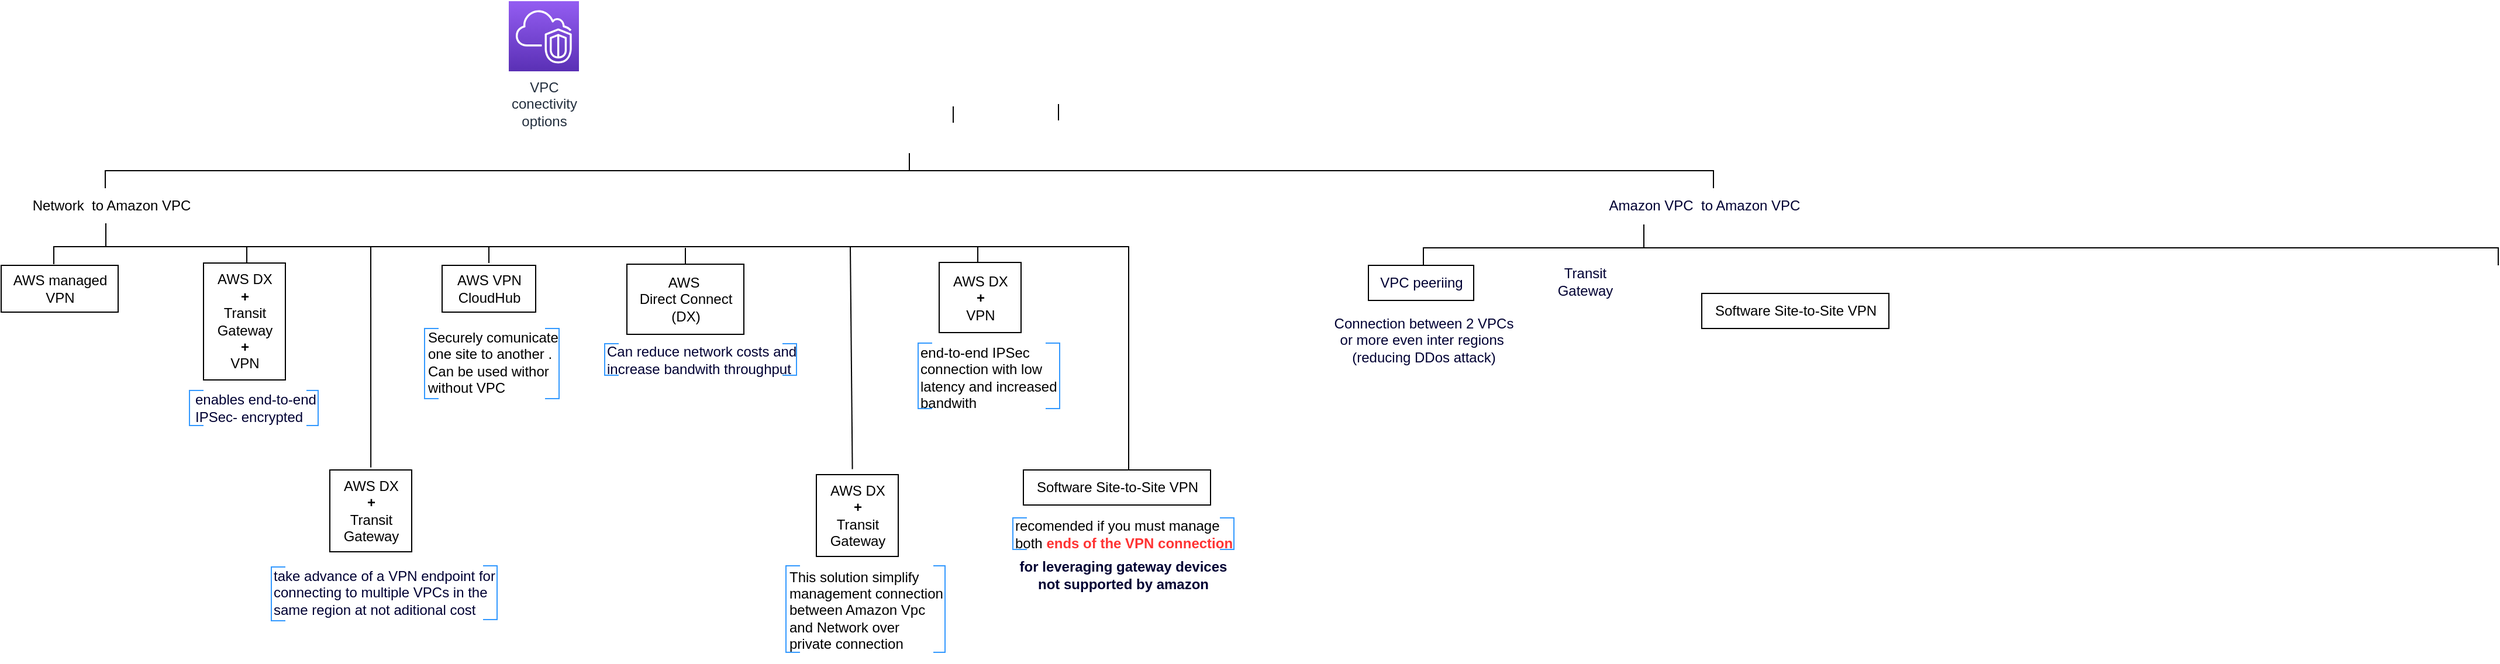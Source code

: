 <mxfile version="20.0.3" type="github">
  <diagram id="rGe3KuBBRu5CYdZj4_0n" name="Page-1">
    <mxGraphModel dx="1266" dy="539" grid="1" gridSize="10" guides="1" tooltips="1" connect="1" arrows="1" fold="1" page="1" pageScale="1" pageWidth="2336" pageHeight="1654" math="0" shadow="0">
      <root>
        <mxCell id="0" />
        <mxCell id="1" parent="0" />
        <mxCell id="QmvpYYEcJwL0dfFaCKJW-41" value="This solution simplify&lt;br&gt;management connection&lt;br&gt;between Amazon Vpc &lt;br&gt;and Network&amp;nbsp;over &lt;br&gt;private connection" style="text;html=1;align=left;verticalAlign=middle;resizable=0;points=[];autosize=1;strokeColor=none;fillColor=none;" vertex="1" parent="1">
          <mxGeometry x="688" y="526" width="150" height="90" as="geometry" />
        </mxCell>
        <mxCell id="QmvpYYEcJwL0dfFaCKJW-1" value="VPC &lt;br&gt;conectivity &lt;br&gt;options" style="sketch=0;points=[[0,0,0],[0.25,0,0],[0.5,0,0],[0.75,0,0],[1,0,0],[0,1,0],[0.25,1,0],[0.5,1,0],[0.75,1,0],[1,1,0],[0,0.25,0],[0,0.5,0],[0,0.75,0],[1,0.25,0],[1,0.5,0],[1,0.75,0]];outlineConnect=0;fontColor=#232F3E;gradientColor=#945DF2;gradientDirection=north;fillColor=#5A30B5;strokeColor=#ffffff;dashed=0;verticalLabelPosition=bottom;verticalAlign=top;align=center;html=1;fontSize=12;fontStyle=0;aspect=fixed;shape=mxgraph.aws4.resourceIcon;resIcon=mxgraph.aws4.vpc;" vertex="1" parent="1">
          <mxGeometry x="450" y="50" width="60" height="60" as="geometry" />
        </mxCell>
        <mxCell id="QmvpYYEcJwL0dfFaCKJW-4" value="" style="strokeWidth=1;html=1;shape=mxgraph.flowchart.annotation_2;align=left;labelPosition=right;pointerEvents=1;direction=south;" vertex="1" parent="1">
          <mxGeometry x="105" y="180" width="1375" height="30" as="geometry" />
        </mxCell>
        <mxCell id="QmvpYYEcJwL0dfFaCKJW-5" value="Network&amp;nbsp; to Amazon VPC" style="text;html=1;align=center;verticalAlign=middle;resizable=0;points=[];autosize=1;strokeColor=none;fillColor=none;" vertex="1" parent="1">
          <mxGeometry x="30" y="210" width="160" height="30" as="geometry" />
        </mxCell>
        <mxCell id="QmvpYYEcJwL0dfFaCKJW-8" value="" style="strokeWidth=1;html=1;shape=mxgraph.flowchart.annotation_1;align=left;pointerEvents=1;direction=south;" vertex="1" parent="1">
          <mxGeometry x="61" y="260" width="919" height="15" as="geometry" />
        </mxCell>
        <mxCell id="QmvpYYEcJwL0dfFaCKJW-9" value="" style="endArrow=none;html=1;rounded=0;" edge="1" parent="1">
          <mxGeometry width="50" height="50" relative="1" as="geometry">
            <mxPoint x="105.5" y="260" as="sourcePoint" />
            <mxPoint x="105.5" y="240" as="targetPoint" />
          </mxGeometry>
        </mxCell>
        <mxCell id="QmvpYYEcJwL0dfFaCKJW-10" value="AWS managed&lt;br&gt;VPN" style="text;html=1;align=center;verticalAlign=middle;resizable=0;points=[];autosize=1;strokeColor=default;fillColor=none;" vertex="1" parent="1">
          <mxGeometry x="16" y="276" width="100" height="40" as="geometry" />
        </mxCell>
        <mxCell id="QmvpYYEcJwL0dfFaCKJW-11" value="" style="endArrow=none;html=1;rounded=0;" edge="1" parent="1">
          <mxGeometry width="50" height="50" relative="1" as="geometry">
            <mxPoint x="226" y="274" as="sourcePoint" />
            <mxPoint x="226" y="260" as="targetPoint" />
          </mxGeometry>
        </mxCell>
        <mxCell id="QmvpYYEcJwL0dfFaCKJW-12" value="AWS DX&lt;br&gt;&lt;b&gt;+&lt;br&gt;&lt;/b&gt;Transit&lt;br&gt;Gateway&lt;br&gt;&lt;b&gt;+&lt;/b&gt;&lt;br&gt;VPN" style="text;html=1;align=center;verticalAlign=middle;resizable=0;points=[];autosize=1;strokeColor=default;fillColor=none;" vertex="1" parent="1">
          <mxGeometry x="189" y="274" width="70" height="100" as="geometry" />
        </mxCell>
        <mxCell id="QmvpYYEcJwL0dfFaCKJW-14" value="enables end-to-end&lt;br&gt;IPSec- encrypted" style="text;html=1;align=left;verticalAlign=middle;resizable=0;points=[];autosize=1;strokeColor=none;fillColor=none;fontSize=12;fontColor=#000033;" vertex="1" parent="1">
          <mxGeometry x="180" y="378" width="130" height="40" as="geometry" />
        </mxCell>
        <mxCell id="QmvpYYEcJwL0dfFaCKJW-15" value="" style="strokeWidth=1;html=1;shape=mxgraph.flowchart.annotation_1;align=left;pointerEvents=1;fontColor=#000033;fillColor=none;strokeColor=#3399FF;" vertex="1" parent="1">
          <mxGeometry x="177" y="383" width="12" height="30" as="geometry" />
        </mxCell>
        <mxCell id="QmvpYYEcJwL0dfFaCKJW-16" value="" style="strokeWidth=1;html=1;shape=mxgraph.flowchart.annotation_1;align=left;pointerEvents=1;fontColor=#000033;fillColor=none;direction=west;strokeColor=#3399FF;" vertex="1" parent="1">
          <mxGeometry x="277" y="383" width="10" height="30" as="geometry" />
        </mxCell>
        <mxCell id="QmvpYYEcJwL0dfFaCKJW-17" value="take advance of a VPN endpoint for &lt;br&gt;connecting to multiple VPCs in the &lt;br&gt;same region&amp;nbsp;at not aditional cost" style="text;html=1;align=left;verticalAlign=middle;resizable=0;points=[];autosize=1;strokeColor=none;fillColor=none;fontSize=12;fontColor=#000033;" vertex="1" parent="1">
          <mxGeometry x="247" y="526" width="210" height="60" as="geometry" />
        </mxCell>
        <mxCell id="QmvpYYEcJwL0dfFaCKJW-18" value="" style="strokeWidth=1;html=1;shape=mxgraph.flowchart.annotation_1;align=left;pointerEvents=1;fontColor=#000033;fillColor=none;strokeColor=#3399FF;" vertex="1" parent="1">
          <mxGeometry x="247" y="534" width="12" height="46" as="geometry" />
        </mxCell>
        <mxCell id="QmvpYYEcJwL0dfFaCKJW-19" value="" style="strokeWidth=1;html=1;shape=mxgraph.flowchart.annotation_1;align=left;pointerEvents=1;fontColor=#000033;fillColor=none;direction=west;strokeColor=#3399FF;" vertex="1" parent="1">
          <mxGeometry x="428" y="533" width="12" height="46" as="geometry" />
        </mxCell>
        <mxCell id="QmvpYYEcJwL0dfFaCKJW-20" value="" style="endArrow=none;html=1;rounded=0;" edge="1" parent="1">
          <mxGeometry width="50" height="50" relative="1" as="geometry">
            <mxPoint x="830" y="154" as="sourcePoint" />
            <mxPoint x="830" y="140" as="targetPoint" />
          </mxGeometry>
        </mxCell>
        <mxCell id="QmvpYYEcJwL0dfFaCKJW-21" value="" style="endArrow=none;html=1;rounded=0;" edge="1" parent="1">
          <mxGeometry width="50" height="50" relative="1" as="geometry">
            <mxPoint x="920" y="152" as="sourcePoint" />
            <mxPoint x="920" y="138" as="targetPoint" />
          </mxGeometry>
        </mxCell>
        <mxCell id="QmvpYYEcJwL0dfFaCKJW-22" value="" style="endArrow=none;html=1;rounded=0;" edge="1" parent="1">
          <mxGeometry width="50" height="50" relative="1" as="geometry">
            <mxPoint x="851" y="274" as="sourcePoint" />
            <mxPoint x="851" y="260" as="targetPoint" />
          </mxGeometry>
        </mxCell>
        <mxCell id="QmvpYYEcJwL0dfFaCKJW-23" value="AWS VPN&lt;br&gt;CloudHub" style="text;html=1;align=center;verticalAlign=middle;resizable=0;points=[];autosize=1;strokeColor=default;fillColor=none;" vertex="1" parent="1">
          <mxGeometry x="393" y="276" width="80" height="40" as="geometry" />
        </mxCell>
        <mxCell id="QmvpYYEcJwL0dfFaCKJW-24" value="Securely comunicate &lt;br&gt;one site to another . &lt;br&gt;Can be used withor &lt;br&gt;without VPC&amp;nbsp;&amp;nbsp;" style="text;html=1;align=left;verticalAlign=middle;resizable=0;points=[];autosize=1;strokeColor=none;fillColor=none;" vertex="1" parent="1">
          <mxGeometry x="379" y="324" width="130" height="70" as="geometry" />
        </mxCell>
        <mxCell id="QmvpYYEcJwL0dfFaCKJW-25" value="" style="strokeWidth=1;html=1;shape=mxgraph.flowchart.annotation_1;align=left;pointerEvents=1;fontColor=#000033;fillColor=none;strokeColor=#3399FF;" vertex="1" parent="1">
          <mxGeometry x="378" y="330" width="12" height="60" as="geometry" />
        </mxCell>
        <mxCell id="QmvpYYEcJwL0dfFaCKJW-26" value="" style="strokeWidth=1;html=1;shape=mxgraph.flowchart.annotation_1;align=left;pointerEvents=1;fontColor=#000033;fillColor=none;direction=west;strokeColor=#3399FF;" vertex="1" parent="1">
          <mxGeometry x="481" y="330" width="12" height="60" as="geometry" />
        </mxCell>
        <mxCell id="QmvpYYEcJwL0dfFaCKJW-28" value="" style="endArrow=none;html=1;rounded=0;" edge="1" parent="1">
          <mxGeometry width="50" height="50" relative="1" as="geometry">
            <mxPoint x="433" y="274" as="sourcePoint" />
            <mxPoint x="433" y="260" as="targetPoint" />
          </mxGeometry>
        </mxCell>
        <mxCell id="QmvpYYEcJwL0dfFaCKJW-29" value="AWS&amp;nbsp;&lt;br&gt;Direct Connect&lt;br&gt;(DX)" style="text;html=1;align=center;verticalAlign=middle;resizable=0;points=[];autosize=1;strokeColor=default;fillColor=none;" vertex="1" parent="1">
          <mxGeometry x="551" y="275" width="100" height="60" as="geometry" />
        </mxCell>
        <mxCell id="QmvpYYEcJwL0dfFaCKJW-30" value="Can reduce network costs and&lt;br&gt;increase bandwith throughput" style="text;html=1;align=left;verticalAlign=middle;resizable=0;points=[];autosize=1;strokeColor=none;fillColor=none;fontSize=12;fontColor=#000033;" vertex="1" parent="1">
          <mxGeometry x="532" y="337" width="190" height="40" as="geometry" />
        </mxCell>
        <mxCell id="QmvpYYEcJwL0dfFaCKJW-31" value="" style="strokeWidth=1;html=1;shape=mxgraph.flowchart.annotation_1;align=left;pointerEvents=1;fontColor=#000033;fillColor=none;strokeColor=#3399FF;" vertex="1" parent="1">
          <mxGeometry x="532" y="343" width="12" height="27" as="geometry" />
        </mxCell>
        <mxCell id="QmvpYYEcJwL0dfFaCKJW-32" value="" style="strokeWidth=1;html=1;shape=mxgraph.flowchart.annotation_1;align=left;pointerEvents=1;fontColor=#000033;fillColor=none;direction=west;strokeColor=#3399FF;" vertex="1" parent="1">
          <mxGeometry x="684" y="343" width="12" height="27" as="geometry" />
        </mxCell>
        <mxCell id="QmvpYYEcJwL0dfFaCKJW-33" value="" style="endArrow=none;html=1;rounded=0;" edge="1" parent="1">
          <mxGeometry width="50" height="50" relative="1" as="geometry">
            <mxPoint x="601" y="275" as="sourcePoint" />
            <mxPoint x="601" y="261" as="targetPoint" />
          </mxGeometry>
        </mxCell>
        <mxCell id="QmvpYYEcJwL0dfFaCKJW-34" value="AWS DX&lt;br&gt;&lt;b&gt;+&lt;br&gt;&lt;/b&gt;Transit&lt;br&gt;Gateway" style="text;html=1;align=center;verticalAlign=middle;resizable=0;points=[];autosize=1;strokeColor=default;fillColor=none;" vertex="1" parent="1">
          <mxGeometry x="297" y="451" width="70" height="70" as="geometry" />
        </mxCell>
        <mxCell id="QmvpYYEcJwL0dfFaCKJW-36" value="" style="endArrow=none;html=1;rounded=0;exitX=0.501;exitY=-0.03;exitDx=0;exitDy=0;exitPerimeter=0;" edge="1" parent="1" source="QmvpYYEcJwL0dfFaCKJW-34">
          <mxGeometry width="50" height="50" relative="1" as="geometry">
            <mxPoint x="332" y="438" as="sourcePoint" />
            <mxPoint x="332" y="260" as="targetPoint" />
          </mxGeometry>
        </mxCell>
        <mxCell id="QmvpYYEcJwL0dfFaCKJW-37" value="" style="endArrow=none;html=1;rounded=0;exitX=0.44;exitY=-0.067;exitDx=0;exitDy=0;exitPerimeter=0;" edge="1" parent="1" source="QmvpYYEcJwL0dfFaCKJW-38">
          <mxGeometry width="50" height="50" relative="1" as="geometry">
            <mxPoint x="742" y="424" as="sourcePoint" />
            <mxPoint x="742" y="260" as="targetPoint" />
          </mxGeometry>
        </mxCell>
        <mxCell id="QmvpYYEcJwL0dfFaCKJW-38" value="AWS DX&lt;br&gt;&lt;b&gt;+&lt;br&gt;&lt;/b&gt;Transit&lt;br&gt;Gateway" style="text;html=1;align=center;verticalAlign=middle;resizable=0;points=[];autosize=1;strokeColor=default;fillColor=none;" vertex="1" parent="1">
          <mxGeometry x="713" y="455" width="70" height="70" as="geometry" />
        </mxCell>
        <mxCell id="QmvpYYEcJwL0dfFaCKJW-39" value="" style="strokeWidth=1;html=1;shape=mxgraph.flowchart.annotation_1;align=left;pointerEvents=1;fontColor=#000033;fillColor=none;strokeColor=#3399FF;" vertex="1" parent="1">
          <mxGeometry x="687" y="533" width="12" height="74" as="geometry" />
        </mxCell>
        <mxCell id="QmvpYYEcJwL0dfFaCKJW-40" value="" style="strokeWidth=1;html=1;shape=mxgraph.flowchart.annotation_1;align=left;pointerEvents=1;fontColor=#000033;fillColor=none;direction=west;strokeColor=#3399FF;" vertex="1" parent="1">
          <mxGeometry x="813" y="533" width="10" height="74" as="geometry" />
        </mxCell>
        <mxCell id="QmvpYYEcJwL0dfFaCKJW-42" value="AWS DX&lt;br&gt;&lt;b&gt;+&lt;/b&gt;&lt;br&gt;VPN" style="text;html=1;align=center;verticalAlign=middle;resizable=0;points=[];autosize=1;strokeColor=default;fillColor=none;" vertex="1" parent="1">
          <mxGeometry x="818" y="273.5" width="70" height="60" as="geometry" />
        </mxCell>
        <mxCell id="QmvpYYEcJwL0dfFaCKJW-43" value="end-to-end IPSec &lt;br&gt;connection&amp;nbsp;with low &lt;br&gt;latency and increased&amp;nbsp;&lt;br&gt;bandwith" style="text;html=1;align=left;verticalAlign=middle;resizable=0;points=[];autosize=1;strokeColor=none;fillColor=none;" vertex="1" parent="1">
          <mxGeometry x="800" y="336.5" width="140" height="70" as="geometry" />
        </mxCell>
        <mxCell id="QmvpYYEcJwL0dfFaCKJW-46" value="" style="strokeWidth=1;html=1;shape=mxgraph.flowchart.annotation_1;align=left;pointerEvents=1;fontColor=#000033;fillColor=none;strokeColor=#3399FF;" vertex="1" parent="1">
          <mxGeometry x="800" y="342.5" width="12" height="56" as="geometry" />
        </mxCell>
        <mxCell id="QmvpYYEcJwL0dfFaCKJW-47" value="" style="strokeWidth=1;html=1;shape=mxgraph.flowchart.annotation_1;align=left;pointerEvents=1;fontColor=#000033;fillColor=none;direction=west;strokeColor=#3399FF;" vertex="1" parent="1">
          <mxGeometry x="909" y="342.5" width="12" height="56" as="geometry" />
        </mxCell>
        <mxCell id="QmvpYYEcJwL0dfFaCKJW-50" value="Software Site-to-Site VPN" style="text;html=1;align=center;verticalAlign=middle;resizable=0;points=[];autosize=1;strokeColor=default;fillColor=none;" vertex="1" parent="1">
          <mxGeometry x="890" y="451" width="160" height="30" as="geometry" />
        </mxCell>
        <mxCell id="QmvpYYEcJwL0dfFaCKJW-52" value="" style="endArrow=none;html=1;rounded=0;exitX=0.44;exitY=-0.067;exitDx=0;exitDy=0;exitPerimeter=0;" edge="1" parent="1">
          <mxGeometry width="50" height="50" relative="1" as="geometry">
            <mxPoint x="980" y="451" as="sourcePoint" />
            <mxPoint x="980" y="274" as="targetPoint" />
          </mxGeometry>
        </mxCell>
        <mxCell id="QmvpYYEcJwL0dfFaCKJW-53" value="recomended if you must manage &lt;br&gt;both&amp;nbsp;&lt;b&gt;&lt;font color=&quot;#ff3333&quot;&gt;ends of the VPN connection&lt;/font&gt;&lt;/b&gt;&amp;nbsp;" style="text;html=1;align=left;verticalAlign=middle;resizable=0;points=[];autosize=1;strokeColor=none;fillColor=none;" vertex="1" parent="1">
          <mxGeometry x="881" y="486" width="210" height="40" as="geometry" />
        </mxCell>
        <mxCell id="QmvpYYEcJwL0dfFaCKJW-54" value="" style="strokeWidth=1;html=1;shape=mxgraph.flowchart.annotation_1;align=left;pointerEvents=1;fontColor=#000033;fillColor=none;strokeColor=#3399FF;" vertex="1" parent="1">
          <mxGeometry x="881" y="492" width="12" height="27" as="geometry" />
        </mxCell>
        <mxCell id="QmvpYYEcJwL0dfFaCKJW-55" value="" style="strokeWidth=1;html=1;shape=mxgraph.flowchart.annotation_1;align=left;pointerEvents=1;fontColor=#000033;fillColor=none;direction=west;strokeColor=#3399FF;" vertex="1" parent="1">
          <mxGeometry x="1058" y="492" width="12" height="27" as="geometry" />
        </mxCell>
        <mxCell id="QmvpYYEcJwL0dfFaCKJW-56" value="&lt;b&gt;for leveraging gateway devices &lt;br&gt;not supported by amazon&lt;/b&gt;" style="text;html=1;align=center;verticalAlign=middle;resizable=0;points=[];autosize=1;strokeColor=none;fillColor=none;fontColor=#000033;" vertex="1" parent="1">
          <mxGeometry x="875" y="521" width="200" height="40" as="geometry" />
        </mxCell>
        <mxCell id="QmvpYYEcJwL0dfFaCKJW-57" value="Amazon VPC&amp;nbsp; to Amazon VPC" style="text;html=1;align=center;verticalAlign=middle;resizable=0;points=[];autosize=1;strokeColor=none;fillColor=none;fontColor=#000033;" vertex="1" parent="1">
          <mxGeometry x="1377" y="210" width="190" height="30" as="geometry" />
        </mxCell>
        <mxCell id="QmvpYYEcJwL0dfFaCKJW-58" value="" style="strokeWidth=1;html=1;shape=mxgraph.flowchart.annotation_1;align=left;pointerEvents=1;direction=south;" vertex="1" parent="1">
          <mxGeometry x="1232" y="261" width="919" height="15" as="geometry" />
        </mxCell>
        <mxCell id="QmvpYYEcJwL0dfFaCKJW-59" value="" style="endArrow=none;html=1;rounded=0;" edge="1" parent="1">
          <mxGeometry width="50" height="50" relative="1" as="geometry">
            <mxPoint x="1420.5" y="261" as="sourcePoint" />
            <mxPoint x="1420.5" y="241" as="targetPoint" />
          </mxGeometry>
        </mxCell>
        <mxCell id="QmvpYYEcJwL0dfFaCKJW-60" value="VPC peeriing" style="text;html=1;align=center;verticalAlign=middle;resizable=0;points=[];autosize=1;strokeColor=default;fillColor=none;fontColor=#000033;" vertex="1" parent="1">
          <mxGeometry x="1185" y="276" width="90" height="30" as="geometry" />
        </mxCell>
        <mxCell id="QmvpYYEcJwL0dfFaCKJW-61" value="Transit &lt;br&gt;Gateway" style="text;html=1;align=center;verticalAlign=middle;resizable=0;points=[];autosize=1;strokeColor=none;fillColor=none;fontColor=#000033;" vertex="1" parent="1">
          <mxGeometry x="1335" y="270" width="70" height="40" as="geometry" />
        </mxCell>
        <mxCell id="QmvpYYEcJwL0dfFaCKJW-62" value="Software Site-to-Site VPN" style="text;html=1;align=center;verticalAlign=middle;resizable=0;points=[];autosize=1;strokeColor=default;fillColor=none;" vertex="1" parent="1">
          <mxGeometry x="1470" y="300" width="160" height="30" as="geometry" />
        </mxCell>
        <mxCell id="QmvpYYEcJwL0dfFaCKJW-63" value="Connection between&amp;nbsp;2 VPCs &lt;br&gt;or more even inter regions&amp;nbsp;&lt;br&gt;(reducing DDos attack)" style="text;html=1;align=center;verticalAlign=middle;resizable=0;points=[];autosize=1;strokeColor=none;fillColor=none;fontColor=#000033;" vertex="1" parent="1">
          <mxGeometry x="1142" y="310" width="180" height="60" as="geometry" />
        </mxCell>
      </root>
    </mxGraphModel>
  </diagram>
</mxfile>
